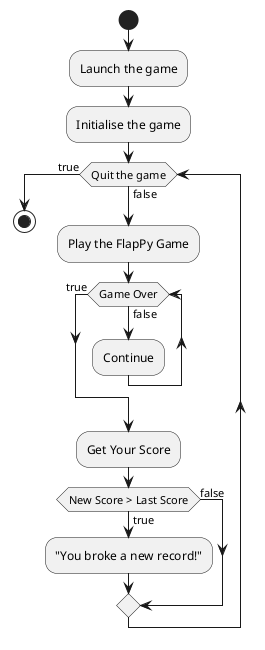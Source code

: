 @startuml


start
:Launch the game;
:Initialise the game;
while (Quit the game) is (false)
    :Play the FlapPy Game;
    while(Game Over) is (false)
    :Continue;
    endwhile(true)
    :Get Your Score;
    if (New Score > Last Score) then (true)
        :"You broke a new record!";
    else (false)
    endif
endwhile(true)


stop
@enduml